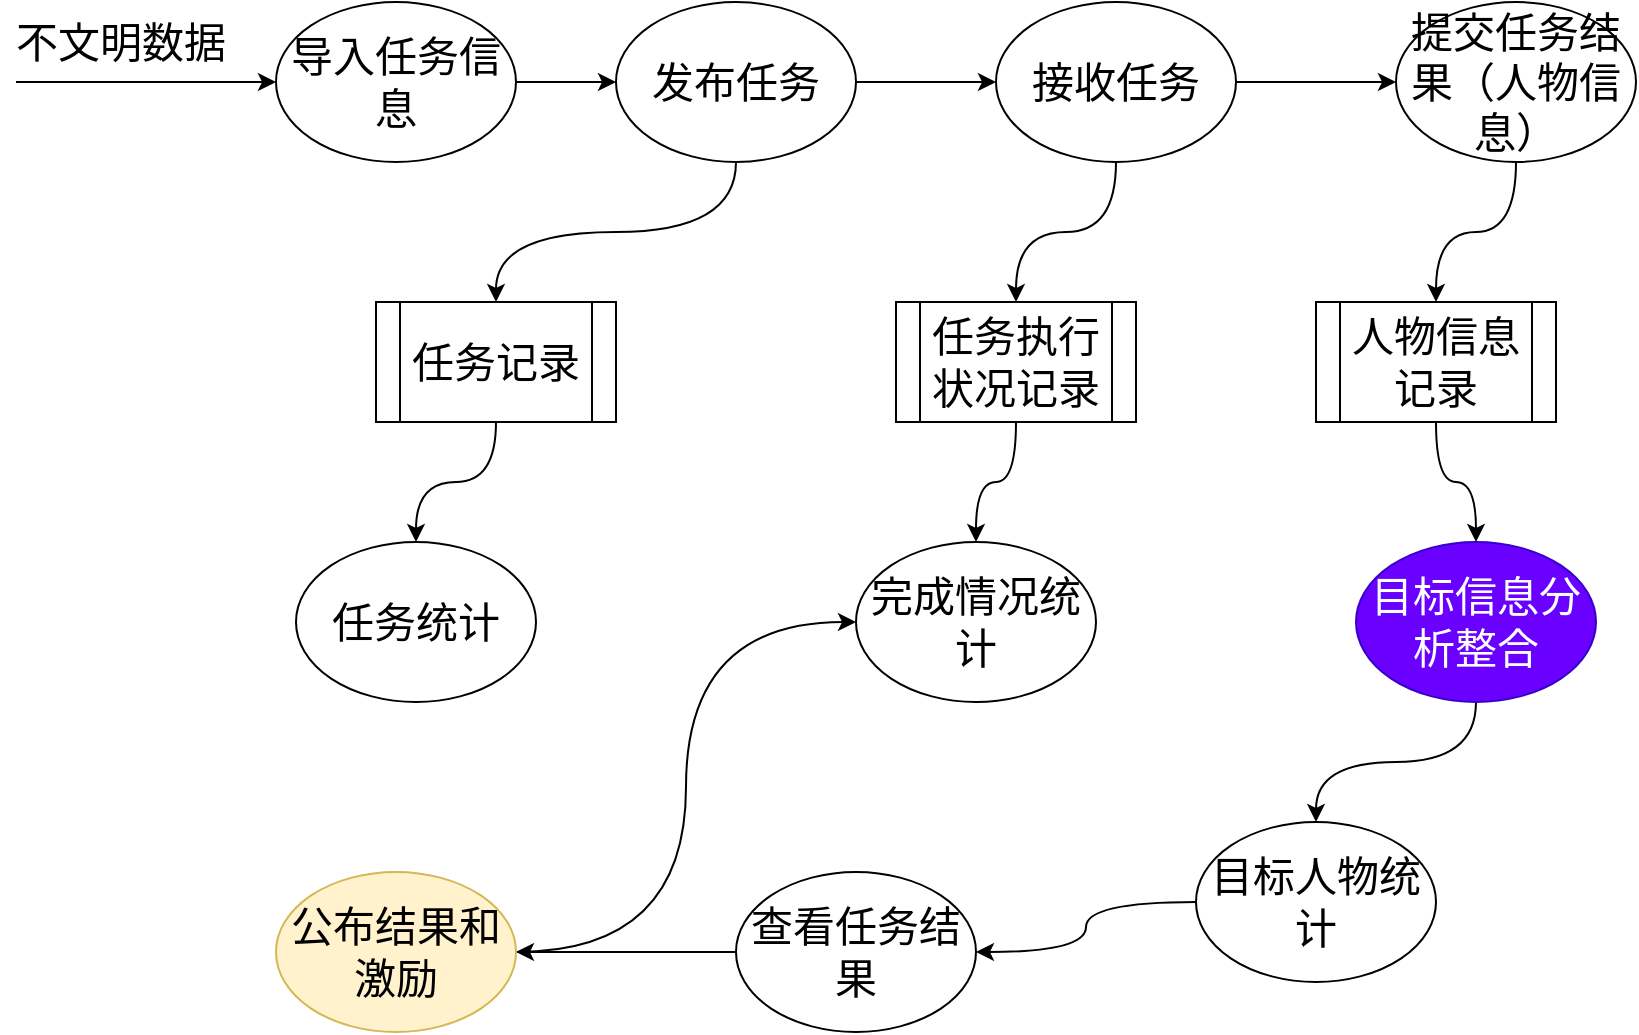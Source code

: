 <mxfile version="22.1.11" type="github">
  <diagram name="第 1 页" id="h0Z5xLHbn0_MXaW2kXkN">
    <mxGraphModel dx="1829" dy="543" grid="1" gridSize="10" guides="1" tooltips="1" connect="1" arrows="1" fold="1" page="1" pageScale="1" pageWidth="827" pageHeight="1169" math="0" shadow="0">
      <root>
        <mxCell id="0" />
        <mxCell id="1" parent="0" />
        <mxCell id="i6rZyQPo1T3z3Nnxfi7o-15" style="edgeStyle=orthogonalEdgeStyle;rounded=0;orthogonalLoop=1;jettySize=auto;html=1;entryX=0;entryY=0.5;entryDx=0;entryDy=0;fontSize=21;" edge="1" parent="1" source="i6rZyQPo1T3z3Nnxfi7o-1" target="i6rZyQPo1T3z3Nnxfi7o-5">
          <mxGeometry relative="1" as="geometry" />
        </mxCell>
        <mxCell id="i6rZyQPo1T3z3Nnxfi7o-1" value="导入任务信息" style="ellipse;whiteSpace=wrap;html=1;fontSize=21;" vertex="1" parent="1">
          <mxGeometry x="130" y="110" width="120" height="80" as="geometry" />
        </mxCell>
        <mxCell id="i6rZyQPo1T3z3Nnxfi7o-3" value="" style="endArrow=classic;html=1;rounded=0;entryX=0;entryY=0.5;entryDx=0;entryDy=0;fontSize=21;" edge="1" parent="1" target="i6rZyQPo1T3z3Nnxfi7o-1">
          <mxGeometry width="50" height="50" relative="1" as="geometry">
            <mxPoint y="150" as="sourcePoint" />
            <mxPoint x="440" y="170" as="targetPoint" />
          </mxGeometry>
        </mxCell>
        <mxCell id="i6rZyQPo1T3z3Nnxfi7o-4" value="不文明数据" style="edgeLabel;html=1;align=center;verticalAlign=middle;resizable=0;points=[];fontSize=21;" vertex="1" connectable="0" parent="i6rZyQPo1T3z3Nnxfi7o-3">
          <mxGeometry x="-0.206" y="-2" relative="1" as="geometry">
            <mxPoint y="-22" as="offset" />
          </mxGeometry>
        </mxCell>
        <mxCell id="i6rZyQPo1T3z3Nnxfi7o-16" style="edgeStyle=orthogonalEdgeStyle;rounded=0;orthogonalLoop=1;jettySize=auto;html=1;fontSize=21;" edge="1" parent="1" source="i6rZyQPo1T3z3Nnxfi7o-5" target="i6rZyQPo1T3z3Nnxfi7o-9">
          <mxGeometry relative="1" as="geometry" />
        </mxCell>
        <mxCell id="i6rZyQPo1T3z3Nnxfi7o-17" style="edgeStyle=orthogonalEdgeStyle;rounded=0;orthogonalLoop=1;jettySize=auto;html=1;entryX=0.5;entryY=0;entryDx=0;entryDy=0;curved=1;fontSize=21;" edge="1" parent="1" source="i6rZyQPo1T3z3Nnxfi7o-5" target="i6rZyQPo1T3z3Nnxfi7o-7">
          <mxGeometry relative="1" as="geometry" />
        </mxCell>
        <mxCell id="i6rZyQPo1T3z3Nnxfi7o-5" value="发布任务" style="ellipse;whiteSpace=wrap;html=1;fontSize=21;" vertex="1" parent="1">
          <mxGeometry x="300" y="110" width="120" height="80" as="geometry" />
        </mxCell>
        <mxCell id="i6rZyQPo1T3z3Nnxfi7o-21" style="edgeStyle=orthogonalEdgeStyle;rounded=0;orthogonalLoop=1;jettySize=auto;html=1;curved=1;fontSize=21;" edge="1" parent="1" source="i6rZyQPo1T3z3Nnxfi7o-7" target="i6rZyQPo1T3z3Nnxfi7o-13">
          <mxGeometry relative="1" as="geometry" />
        </mxCell>
        <mxCell id="i6rZyQPo1T3z3Nnxfi7o-7" value="任务记录" style="shape=process;whiteSpace=wrap;html=1;backgroundOutline=1;fontSize=21;" vertex="1" parent="1">
          <mxGeometry x="180" y="260" width="120" height="60" as="geometry" />
        </mxCell>
        <mxCell id="i6rZyQPo1T3z3Nnxfi7o-23" style="edgeStyle=orthogonalEdgeStyle;rounded=0;orthogonalLoop=1;jettySize=auto;html=1;curved=1;fontSize=21;" edge="1" parent="1" source="i6rZyQPo1T3z3Nnxfi7o-8" target="i6rZyQPo1T3z3Nnxfi7o-12">
          <mxGeometry relative="1" as="geometry" />
        </mxCell>
        <mxCell id="i6rZyQPo1T3z3Nnxfi7o-8" value="任务执行状况记录" style="shape=process;whiteSpace=wrap;html=1;backgroundOutline=1;fontSize=21;" vertex="1" parent="1">
          <mxGeometry x="440" y="260" width="120" height="60" as="geometry" />
        </mxCell>
        <mxCell id="i6rZyQPo1T3z3Nnxfi7o-22" style="edgeStyle=orthogonalEdgeStyle;rounded=0;orthogonalLoop=1;jettySize=auto;html=1;curved=1;fontSize=21;" edge="1" parent="1" source="i6rZyQPo1T3z3Nnxfi7o-9" target="i6rZyQPo1T3z3Nnxfi7o-8">
          <mxGeometry relative="1" as="geometry" />
        </mxCell>
        <mxCell id="i6rZyQPo1T3z3Nnxfi7o-24" style="edgeStyle=orthogonalEdgeStyle;rounded=0;orthogonalLoop=1;jettySize=auto;html=1;fontSize=21;" edge="1" parent="1" source="i6rZyQPo1T3z3Nnxfi7o-9" target="i6rZyQPo1T3z3Nnxfi7o-11">
          <mxGeometry relative="1" as="geometry" />
        </mxCell>
        <mxCell id="i6rZyQPo1T3z3Nnxfi7o-9" value="接收任务" style="ellipse;whiteSpace=wrap;html=1;fontSize=21;" vertex="1" parent="1">
          <mxGeometry x="490" y="110" width="120" height="80" as="geometry" />
        </mxCell>
        <mxCell id="i6rZyQPo1T3z3Nnxfi7o-26" style="edgeStyle=orthogonalEdgeStyle;rounded=0;orthogonalLoop=1;jettySize=auto;html=1;curved=1;fontSize=21;" edge="1" parent="1" source="i6rZyQPo1T3z3Nnxfi7o-10" target="i6rZyQPo1T3z3Nnxfi7o-14">
          <mxGeometry relative="1" as="geometry" />
        </mxCell>
        <mxCell id="i6rZyQPo1T3z3Nnxfi7o-10" value="人物信息记录" style="shape=process;whiteSpace=wrap;html=1;backgroundOutline=1;fontSize=21;" vertex="1" parent="1">
          <mxGeometry x="650" y="260" width="120" height="60" as="geometry" />
        </mxCell>
        <mxCell id="i6rZyQPo1T3z3Nnxfi7o-25" style="edgeStyle=orthogonalEdgeStyle;rounded=0;orthogonalLoop=1;jettySize=auto;html=1;curved=1;fontSize=21;" edge="1" parent="1" source="i6rZyQPo1T3z3Nnxfi7o-11" target="i6rZyQPo1T3z3Nnxfi7o-10">
          <mxGeometry relative="1" as="geometry" />
        </mxCell>
        <mxCell id="i6rZyQPo1T3z3Nnxfi7o-11" value="提交任务结果（人物信息）" style="ellipse;whiteSpace=wrap;html=1;fontSize=21;" vertex="1" parent="1">
          <mxGeometry x="690" y="110" width="120" height="80" as="geometry" />
        </mxCell>
        <mxCell id="i6rZyQPo1T3z3Nnxfi7o-12" value="完成情况统计" style="ellipse;whiteSpace=wrap;html=1;fontSize=21;" vertex="1" parent="1">
          <mxGeometry x="420" y="380" width="120" height="80" as="geometry" />
        </mxCell>
        <mxCell id="i6rZyQPo1T3z3Nnxfi7o-13" value="任务统计" style="ellipse;whiteSpace=wrap;html=1;fontSize=21;" vertex="1" parent="1">
          <mxGeometry x="140" y="380" width="120" height="80" as="geometry" />
        </mxCell>
        <mxCell id="i6rZyQPo1T3z3Nnxfi7o-27" style="edgeStyle=orthogonalEdgeStyle;rounded=0;orthogonalLoop=1;jettySize=auto;html=1;curved=1;fontSize=21;" edge="1" parent="1" source="i6rZyQPo1T3z3Nnxfi7o-14" target="i6rZyQPo1T3z3Nnxfi7o-18">
          <mxGeometry relative="1" as="geometry" />
        </mxCell>
        <mxCell id="i6rZyQPo1T3z3Nnxfi7o-14" value="目标信息分析整合" style="ellipse;whiteSpace=wrap;html=1;fontSize=21;fillColor=#6a00ff;strokeColor=#3700CC;fontColor=#ffffff;" vertex="1" parent="1">
          <mxGeometry x="670" y="380" width="120" height="80" as="geometry" />
        </mxCell>
        <mxCell id="i6rZyQPo1T3z3Nnxfi7o-28" style="edgeStyle=orthogonalEdgeStyle;rounded=0;orthogonalLoop=1;jettySize=auto;html=1;curved=1;fontSize=21;" edge="1" parent="1" source="i6rZyQPo1T3z3Nnxfi7o-18" target="i6rZyQPo1T3z3Nnxfi7o-19">
          <mxGeometry relative="1" as="geometry" />
        </mxCell>
        <mxCell id="i6rZyQPo1T3z3Nnxfi7o-18" value="目标人物统计" style="ellipse;whiteSpace=wrap;html=1;fontSize=21;" vertex="1" parent="1">
          <mxGeometry x="590" y="520" width="120" height="80" as="geometry" />
        </mxCell>
        <mxCell id="i6rZyQPo1T3z3Nnxfi7o-29" style="edgeStyle=orthogonalEdgeStyle;rounded=0;orthogonalLoop=1;jettySize=auto;html=1;entryX=1;entryY=0.5;entryDx=0;entryDy=0;curved=1;fontSize=21;" edge="1" parent="1" source="i6rZyQPo1T3z3Nnxfi7o-19" target="i6rZyQPo1T3z3Nnxfi7o-20">
          <mxGeometry relative="1" as="geometry" />
        </mxCell>
        <mxCell id="i6rZyQPo1T3z3Nnxfi7o-19" value="查看任务结果" style="ellipse;whiteSpace=wrap;html=1;fontSize=21;" vertex="1" parent="1">
          <mxGeometry x="360" y="545" width="120" height="80" as="geometry" />
        </mxCell>
        <mxCell id="i6rZyQPo1T3z3Nnxfi7o-30" style="edgeStyle=orthogonalEdgeStyle;rounded=0;orthogonalLoop=1;jettySize=auto;html=1;entryX=0;entryY=0.5;entryDx=0;entryDy=0;curved=1;fontSize=21;" edge="1" parent="1" source="i6rZyQPo1T3z3Nnxfi7o-20" target="i6rZyQPo1T3z3Nnxfi7o-12">
          <mxGeometry relative="1" as="geometry" />
        </mxCell>
        <mxCell id="i6rZyQPo1T3z3Nnxfi7o-20" value="公布结果和激励" style="ellipse;whiteSpace=wrap;html=1;fontSize=21;fillColor=#fff2cc;strokeColor=#d6b656;" vertex="1" parent="1">
          <mxGeometry x="130" y="545" width="120" height="80" as="geometry" />
        </mxCell>
      </root>
    </mxGraphModel>
  </diagram>
</mxfile>
